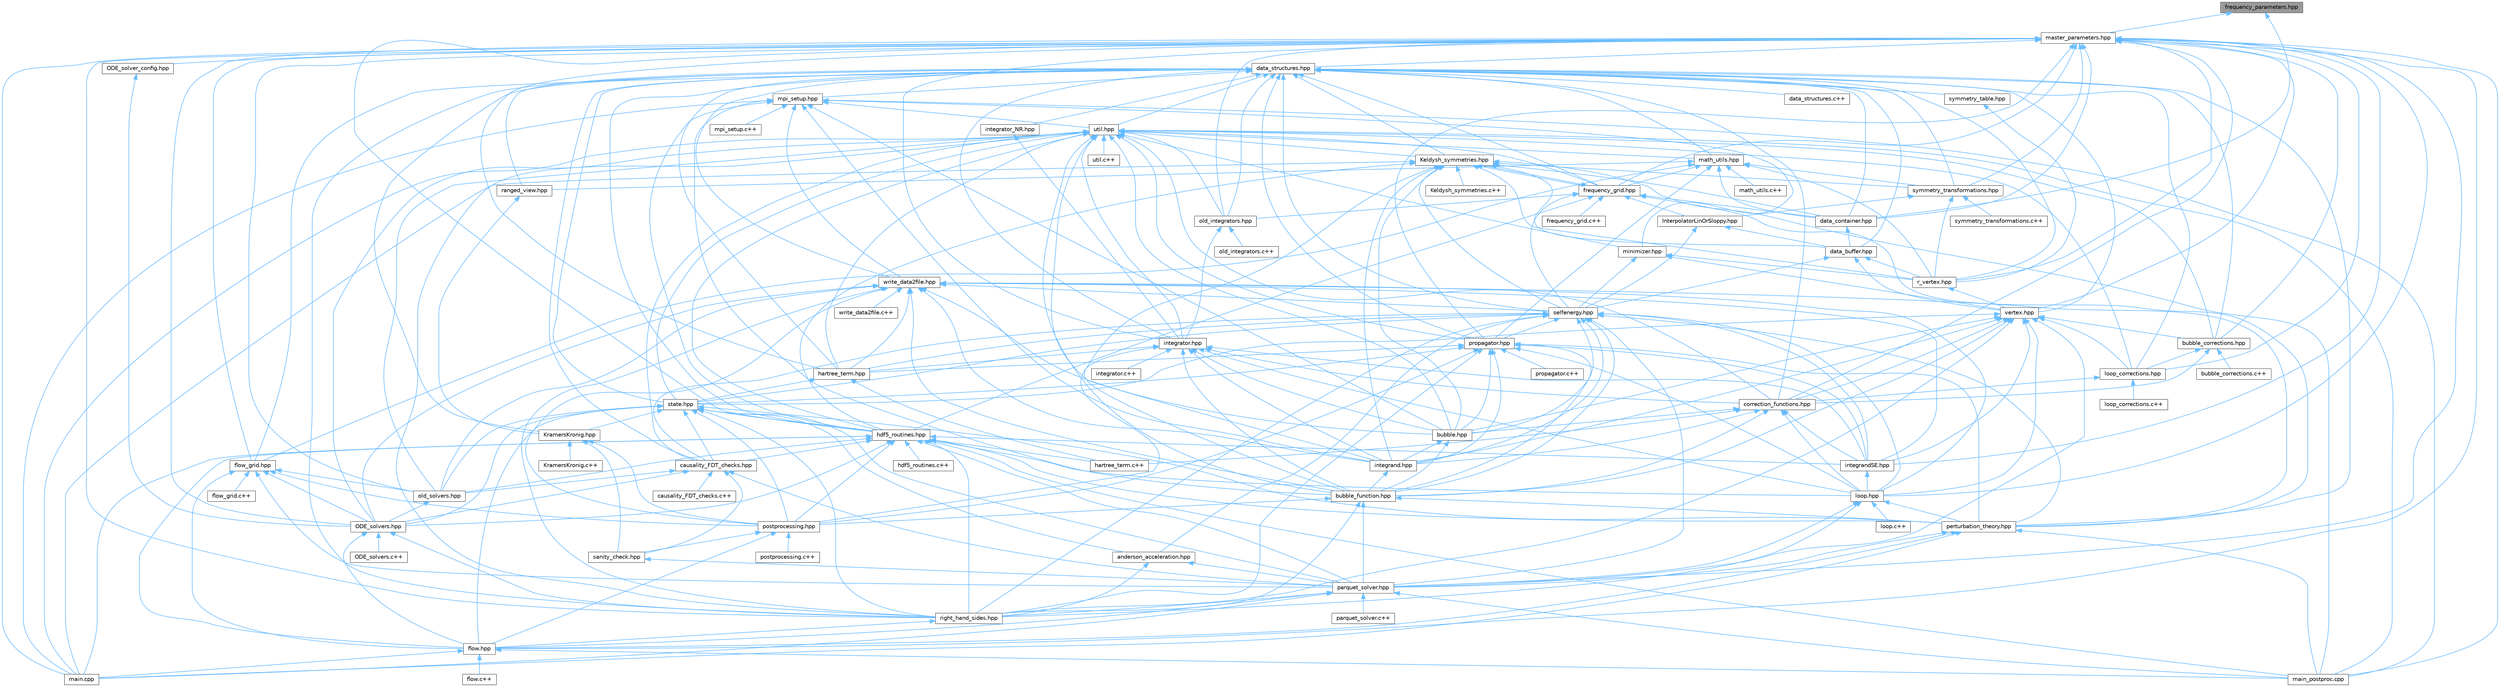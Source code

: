 digraph "frequency_parameters.hpp"
{
 // INTERACTIVE_SVG=YES
 // LATEX_PDF_SIZE
  bgcolor="transparent";
  edge [fontname=Helvetica,fontsize=10,labelfontname=Helvetica,labelfontsize=10];
  node [fontname=Helvetica,fontsize=10,shape=box,height=0.2,width=0.4];
  Node1 [id="Node000001",label="frequency_parameters.hpp",height=0.2,width=0.4,color="gray40", fillcolor="grey60", style="filled", fontcolor="black",tooltip=" "];
  Node1 -> Node2 [id="edge1_Node000001_Node000002",dir="back",color="steelblue1",style="solid",tooltip=" "];
  Node2 [id="Node000002",label="data_container.hpp",height=0.2,width=0.4,color="grey40", fillcolor="white", style="filled",URL="$da/dbc/data__container_8hpp.html",tooltip=" "];
  Node2 -> Node3 [id="edge2_Node000002_Node000003",dir="back",color="steelblue1",style="solid",tooltip=" "];
  Node3 [id="Node000003",label="data_buffer.hpp",height=0.2,width=0.4,color="grey40", fillcolor="white", style="filled",URL="$dc/d80/data__buffer_8hpp.html",tooltip=" "];
  Node3 -> Node4 [id="edge3_Node000003_Node000004",dir="back",color="steelblue1",style="solid",tooltip=" "];
  Node4 [id="Node000004",label="r_vertex.hpp",height=0.2,width=0.4,color="grey40", fillcolor="white", style="filled",URL="$d3/d22/r__vertex_8hpp.html",tooltip=" "];
  Node4 -> Node5 [id="edge4_Node000004_Node000005",dir="back",color="steelblue1",style="solid",tooltip=" "];
  Node5 [id="Node000005",label="vertex.hpp",height=0.2,width=0.4,color="grey40", fillcolor="white", style="filled",URL="$d1/d2d/vertex_8hpp.html",tooltip=" "];
  Node5 -> Node6 [id="edge5_Node000005_Node000006",dir="back",color="steelblue1",style="solid",tooltip=" "];
  Node6 [id="Node000006",label="bubble.hpp",height=0.2,width=0.4,color="grey40", fillcolor="white", style="filled",URL="$d0/dac/bubble_8hpp.html",tooltip=" "];
  Node6 -> Node7 [id="edge6_Node000006_Node000007",dir="back",color="steelblue1",style="solid",tooltip=" "];
  Node7 [id="Node000007",label="bubble_function.hpp",height=0.2,width=0.4,color="grey40", fillcolor="white", style="filled",URL="$de/de8/bubble__function_8hpp.html",tooltip=" "];
  Node7 -> Node8 [id="edge7_Node000007_Node000008",dir="back",color="steelblue1",style="solid",tooltip=" "];
  Node8 [id="Node000008",label="parquet_solver.hpp",height=0.2,width=0.4,color="grey40", fillcolor="white", style="filled",URL="$dd/d0a/parquet__solver_8hpp.html",tooltip=" "];
  Node8 -> Node9 [id="edge8_Node000008_Node000009",dir="back",color="steelblue1",style="solid",tooltip=" "];
  Node9 [id="Node000009",label="flow.hpp",height=0.2,width=0.4,color="grey40", fillcolor="white", style="filled",URL="$d5/d21/flow_8hpp.html",tooltip=" "];
  Node9 -> Node10 [id="edge9_Node000009_Node000010",dir="back",color="steelblue1",style="solid",tooltip=" "];
  Node10 [id="Node000010",label="flow.c++",height=0.2,width=0.4,color="grey40", fillcolor="white", style="filled",URL="$d4/dde/flow_8c_09_09.html",tooltip=" "];
  Node9 -> Node11 [id="edge10_Node000009_Node000011",dir="back",color="steelblue1",style="solid",tooltip=" "];
  Node11 [id="Node000011",label="main.cpp",height=0.2,width=0.4,color="grey40", fillcolor="white", style="filled",URL="$df/d0a/main_8cpp.html",tooltip=" "];
  Node9 -> Node12 [id="edge11_Node000009_Node000012",dir="back",color="steelblue1",style="solid",tooltip=" "];
  Node12 [id="Node000012",label="main_postproc.cpp",height=0.2,width=0.4,color="grey40", fillcolor="white", style="filled",URL="$dd/d00/main__postproc_8cpp.html",tooltip=" "];
  Node8 -> Node11 [id="edge12_Node000008_Node000011",dir="back",color="steelblue1",style="solid",tooltip=" "];
  Node8 -> Node12 [id="edge13_Node000008_Node000012",dir="back",color="steelblue1",style="solid",tooltip=" "];
  Node8 -> Node13 [id="edge14_Node000008_Node000013",dir="back",color="steelblue1",style="solid",tooltip=" "];
  Node13 [id="Node000013",label="parquet_solver.c++",height=0.2,width=0.4,color="grey40", fillcolor="white", style="filled",URL="$d5/d94/parquet__solver_8c_09_09.html",tooltip=" "];
  Node8 -> Node14 [id="edge15_Node000008_Node000014",dir="back",color="steelblue1",style="solid",tooltip=" "];
  Node14 [id="Node000014",label="right_hand_sides.hpp",height=0.2,width=0.4,color="grey40", fillcolor="white", style="filled",URL="$d8/dea/right__hand__sides_8hpp.html",tooltip=" "];
  Node14 -> Node9 [id="edge16_Node000014_Node000009",dir="back",color="steelblue1",style="solid",tooltip=" "];
  Node7 -> Node15 [id="edge17_Node000007_Node000015",dir="back",color="steelblue1",style="solid",tooltip=" "];
  Node15 [id="Node000015",label="perturbation_theory.hpp",height=0.2,width=0.4,color="grey40", fillcolor="white", style="filled",URL="$d5/d0d/perturbation__theory_8hpp.html",tooltip=" "];
  Node15 -> Node9 [id="edge18_Node000015_Node000009",dir="back",color="steelblue1",style="solid",tooltip=" "];
  Node15 -> Node11 [id="edge19_Node000015_Node000011",dir="back",color="steelblue1",style="solid",tooltip=" "];
  Node15 -> Node12 [id="edge20_Node000015_Node000012",dir="back",color="steelblue1",style="solid",tooltip=" "];
  Node15 -> Node8 [id="edge21_Node000015_Node000008",dir="back",color="steelblue1",style="solid",tooltip=" "];
  Node7 -> Node16 [id="edge22_Node000007_Node000016",dir="back",color="steelblue1",style="solid",tooltip=" "];
  Node16 [id="Node000016",label="postprocessing.hpp",height=0.2,width=0.4,color="grey40", fillcolor="white", style="filled",URL="$d4/d81/postprocessing_8hpp.html",tooltip=" "];
  Node16 -> Node9 [id="edge23_Node000016_Node000009",dir="back",color="steelblue1",style="solid",tooltip=" "];
  Node16 -> Node17 [id="edge24_Node000016_Node000017",dir="back",color="steelblue1",style="solid",tooltip=" "];
  Node17 [id="Node000017",label="postprocessing.c++",height=0.2,width=0.4,color="grey40", fillcolor="white", style="filled",URL="$d9/dae/postprocessing_8c_09_09.html",tooltip=" "];
  Node16 -> Node18 [id="edge25_Node000016_Node000018",dir="back",color="steelblue1",style="solid",tooltip=" "];
  Node18 [id="Node000018",label="sanity_check.hpp",height=0.2,width=0.4,color="grey40", fillcolor="white", style="filled",URL="$d2/d3f/sanity__check_8hpp.html",tooltip=" "];
  Node18 -> Node8 [id="edge26_Node000018_Node000008",dir="back",color="steelblue1",style="solid",tooltip=" "];
  Node7 -> Node14 [id="edge27_Node000007_Node000014",dir="back",color="steelblue1",style="solid",tooltip=" "];
  Node6 -> Node19 [id="edge28_Node000006_Node000019",dir="back",color="steelblue1",style="solid",tooltip=" "];
  Node19 [id="Node000019",label="integrand.hpp",height=0.2,width=0.4,color="grey40", fillcolor="white", style="filled",URL="$df/d83/integrand_8hpp.html",tooltip=" "];
  Node19 -> Node7 [id="edge29_Node000019_Node000007",dir="back",color="steelblue1",style="solid",tooltip=" "];
  Node5 -> Node20 [id="edge30_Node000005_Node000020",dir="back",color="steelblue1",style="solid",tooltip=" "];
  Node20 [id="Node000020",label="bubble_corrections.hpp",height=0.2,width=0.4,color="grey40", fillcolor="white", style="filled",URL="$dd/dea/bubble__corrections_8hpp.html",tooltip=" "];
  Node20 -> Node21 [id="edge31_Node000020_Node000021",dir="back",color="steelblue1",style="solid",tooltip=" "];
  Node21 [id="Node000021",label="bubble_corrections.c++",height=0.2,width=0.4,color="grey40", fillcolor="white", style="filled",URL="$d7/d3a/bubble__corrections_8c_09_09.html",tooltip=" "];
  Node20 -> Node22 [id="edge32_Node000020_Node000022",dir="back",color="steelblue1",style="solid",tooltip=" "];
  Node22 [id="Node000022",label="correction_functions.hpp",height=0.2,width=0.4,color="grey40", fillcolor="white", style="filled",URL="$d2/df0/correction__functions_8hpp.html",tooltip=" "];
  Node22 -> Node6 [id="edge33_Node000022_Node000006",dir="back",color="steelblue1",style="solid",tooltip=" "];
  Node22 -> Node7 [id="edge34_Node000022_Node000007",dir="back",color="steelblue1",style="solid",tooltip=" "];
  Node22 -> Node23 [id="edge35_Node000022_Node000023",dir="back",color="steelblue1",style="solid",tooltip=" "];
  Node23 [id="Node000023",label="hartree_term.c++",height=0.2,width=0.4,color="grey40", fillcolor="white", style="filled",URL="$d4/d92/hartree__term_8c_09_09.html",tooltip=" "];
  Node22 -> Node19 [id="edge36_Node000022_Node000019",dir="back",color="steelblue1",style="solid",tooltip=" "];
  Node22 -> Node24 [id="edge37_Node000022_Node000024",dir="back",color="steelblue1",style="solid",tooltip=" "];
  Node24 [id="Node000024",label="integrandSE.hpp",height=0.2,width=0.4,color="grey40", fillcolor="white", style="filled",URL="$de/d65/integrandSE_8hpp.html",tooltip=" "];
  Node24 -> Node25 [id="edge38_Node000024_Node000025",dir="back",color="steelblue1",style="solid",tooltip=" "];
  Node25 [id="Node000025",label="loop.hpp",height=0.2,width=0.4,color="grey40", fillcolor="white", style="filled",URL="$d8/d1d/loop_8hpp.html",tooltip=" "];
  Node25 -> Node26 [id="edge39_Node000025_Node000026",dir="back",color="steelblue1",style="solid",tooltip=" "];
  Node26 [id="Node000026",label="loop.c++",height=0.2,width=0.4,color="grey40", fillcolor="white", style="filled",URL="$d5/dae/loop_8c_09_09.html",tooltip=" "];
  Node25 -> Node8 [id="edge40_Node000025_Node000008",dir="back",color="steelblue1",style="solid",tooltip=" "];
  Node25 -> Node15 [id="edge41_Node000025_Node000015",dir="back",color="steelblue1",style="solid",tooltip=" "];
  Node25 -> Node14 [id="edge42_Node000025_Node000014",dir="back",color="steelblue1",style="solid",tooltip=" "];
  Node22 -> Node25 [id="edge43_Node000022_Node000025",dir="back",color="steelblue1",style="solid",tooltip=" "];
  Node20 -> Node27 [id="edge44_Node000020_Node000027",dir="back",color="steelblue1",style="solid",tooltip=" "];
  Node27 [id="Node000027",label="loop_corrections.hpp",height=0.2,width=0.4,color="grey40", fillcolor="white", style="filled",URL="$d0/d0e/loop__corrections_8hpp.html",tooltip=" "];
  Node27 -> Node22 [id="edge45_Node000027_Node000022",dir="back",color="steelblue1",style="solid",tooltip=" "];
  Node27 -> Node28 [id="edge46_Node000027_Node000028",dir="back",color="steelblue1",style="solid",tooltip=" "];
  Node28 [id="Node000028",label="loop_corrections.c++",height=0.2,width=0.4,color="grey40", fillcolor="white", style="filled",URL="$d7/df0/loop__corrections_8c_09_09.html",tooltip=" "];
  Node5 -> Node7 [id="edge47_Node000005_Node000007",dir="back",color="steelblue1",style="solid",tooltip=" "];
  Node5 -> Node22 [id="edge48_Node000005_Node000022",dir="back",color="steelblue1",style="solid",tooltip=" "];
  Node5 -> Node19 [id="edge49_Node000005_Node000019",dir="back",color="steelblue1",style="solid",tooltip=" "];
  Node5 -> Node24 [id="edge50_Node000005_Node000024",dir="back",color="steelblue1",style="solid",tooltip=" "];
  Node5 -> Node25 [id="edge51_Node000005_Node000025",dir="back",color="steelblue1",style="solid",tooltip=" "];
  Node5 -> Node27 [id="edge52_Node000005_Node000027",dir="back",color="steelblue1",style="solid",tooltip=" "];
  Node5 -> Node8 [id="edge53_Node000005_Node000008",dir="back",color="steelblue1",style="solid",tooltip=" "];
  Node5 -> Node14 [id="edge54_Node000005_Node000014",dir="back",color="steelblue1",style="solid",tooltip=" "];
  Node5 -> Node29 [id="edge55_Node000005_Node000029",dir="back",color="steelblue1",style="solid",tooltip=" "];
  Node29 [id="Node000029",label="state.hpp",height=0.2,width=0.4,color="grey40", fillcolor="white", style="filled",URL="$da/d3b/state_8hpp.html",tooltip=" "];
  Node29 -> Node30 [id="edge56_Node000029_Node000030",dir="back",color="steelblue1",style="solid",tooltip=" "];
  Node30 [id="Node000030",label="KramersKronig.hpp",height=0.2,width=0.4,color="grey40", fillcolor="white", style="filled",URL="$d1/db3/KramersKronig_8hpp.html",tooltip=" "];
  Node30 -> Node31 [id="edge57_Node000030_Node000031",dir="back",color="steelblue1",style="solid",tooltip=" "];
  Node31 [id="Node000031",label="KramersKronig.c++",height=0.2,width=0.4,color="grey40", fillcolor="white", style="filled",URL="$d7/d43/KramersKronig_8c_09_09.html",tooltip=" "];
  Node30 -> Node16 [id="edge58_Node000030_Node000016",dir="back",color="steelblue1",style="solid",tooltip=" "];
  Node30 -> Node18 [id="edge59_Node000030_Node000018",dir="back",color="steelblue1",style="solid",tooltip=" "];
  Node29 -> Node32 [id="edge60_Node000029_Node000032",dir="back",color="steelblue1",style="solid",tooltip=" "];
  Node32 [id="Node000032",label="ODE_solvers.hpp",height=0.2,width=0.4,color="grey40", fillcolor="white", style="filled",URL="$da/dc3/ODE__solvers_8hpp.html",tooltip=" "];
  Node32 -> Node33 [id="edge61_Node000032_Node000033",dir="back",color="steelblue1",style="solid",tooltip=" "];
  Node33 [id="Node000033",label="ODE_solvers.c++",height=0.2,width=0.4,color="grey40", fillcolor="white", style="filled",URL="$de/dd8/ODE__solvers_8c_09_09.html",tooltip=" "];
  Node32 -> Node9 [id="edge62_Node000032_Node000009",dir="back",color="steelblue1",style="solid",tooltip=" "];
  Node32 -> Node14 [id="edge63_Node000032_Node000014",dir="back",color="steelblue1",style="solid",tooltip=" "];
  Node29 -> Node34 [id="edge64_Node000029_Node000034",dir="back",color="steelblue1",style="solid",tooltip=" "];
  Node34 [id="Node000034",label="anderson_acceleration.hpp",height=0.2,width=0.4,color="grey40", fillcolor="white", style="filled",URL="$d6/d7b/anderson__acceleration_8hpp.html",tooltip=" "];
  Node34 -> Node8 [id="edge65_Node000034_Node000008",dir="back",color="steelblue1",style="solid",tooltip=" "];
  Node34 -> Node14 [id="edge66_Node000034_Node000014",dir="back",color="steelblue1",style="solid",tooltip=" "];
  Node29 -> Node35 [id="edge67_Node000029_Node000035",dir="back",color="steelblue1",style="solid",tooltip=" "];
  Node35 [id="Node000035",label="causality_FDT_checks.hpp",height=0.2,width=0.4,color="grey40", fillcolor="white", style="filled",URL="$d1/d75/causality__FDT__checks_8hpp.html",tooltip=" "];
  Node35 -> Node32 [id="edge68_Node000035_Node000032",dir="back",color="steelblue1",style="solid",tooltip=" "];
  Node35 -> Node36 [id="edge69_Node000035_Node000036",dir="back",color="steelblue1",style="solid",tooltip=" "];
  Node36 [id="Node000036",label="causality_FDT_checks.c++",height=0.2,width=0.4,color="grey40", fillcolor="white", style="filled",URL="$d8/dca/causality__FDT__checks_8c_09_09.html",tooltip=" "];
  Node35 -> Node37 [id="edge70_Node000035_Node000037",dir="back",color="steelblue1",style="solid",tooltip=" "];
  Node37 [id="Node000037",label="old_solvers.hpp",height=0.2,width=0.4,color="grey40", fillcolor="white", style="filled",URL="$dd/df7/old__solvers_8hpp.html",tooltip=" "];
  Node37 -> Node32 [id="edge71_Node000037_Node000032",dir="back",color="steelblue1",style="solid",tooltip=" "];
  Node35 -> Node8 [id="edge72_Node000035_Node000008",dir="back",color="steelblue1",style="solid",tooltip=" "];
  Node35 -> Node18 [id="edge73_Node000035_Node000018",dir="back",color="steelblue1",style="solid",tooltip=" "];
  Node29 -> Node9 [id="edge74_Node000029_Node000009",dir="back",color="steelblue1",style="solid",tooltip=" "];
  Node29 -> Node38 [id="edge75_Node000029_Node000038",dir="back",color="steelblue1",style="solid",tooltip=" "];
  Node38 [id="Node000038",label="hdf5_routines.hpp",height=0.2,width=0.4,color="grey40", fillcolor="white", style="filled",URL="$d5/de4/hdf5__routines_8hpp.html",tooltip=" "];
  Node38 -> Node32 [id="edge76_Node000038_Node000032",dir="back",color="steelblue1",style="solid",tooltip=" "];
  Node38 -> Node35 [id="edge77_Node000038_Node000035",dir="back",color="steelblue1",style="solid",tooltip=" "];
  Node38 -> Node9 [id="edge78_Node000038_Node000009",dir="back",color="steelblue1",style="solid",tooltip=" "];
  Node38 -> Node23 [id="edge79_Node000038_Node000023",dir="back",color="steelblue1",style="solid",tooltip=" "];
  Node38 -> Node39 [id="edge80_Node000038_Node000039",dir="back",color="steelblue1",style="solid",tooltip=" "];
  Node39 [id="Node000039",label="hdf5_routines.c++",height=0.2,width=0.4,color="grey40", fillcolor="white", style="filled",URL="$d5/d4f/hdf5__routines_8c_09_09.html",tooltip=" "];
  Node38 -> Node24 [id="edge81_Node000038_Node000024",dir="back",color="steelblue1",style="solid",tooltip=" "];
  Node38 -> Node25 [id="edge82_Node000038_Node000025",dir="back",color="steelblue1",style="solid",tooltip=" "];
  Node38 -> Node11 [id="edge83_Node000038_Node000011",dir="back",color="steelblue1",style="solid",tooltip=" "];
  Node38 -> Node12 [id="edge84_Node000038_Node000012",dir="back",color="steelblue1",style="solid",tooltip=" "];
  Node38 -> Node37 [id="edge85_Node000038_Node000037",dir="back",color="steelblue1",style="solid",tooltip=" "];
  Node38 -> Node8 [id="edge86_Node000038_Node000008",dir="back",color="steelblue1",style="solid",tooltip=" "];
  Node38 -> Node15 [id="edge87_Node000038_Node000015",dir="back",color="steelblue1",style="solid",tooltip=" "];
  Node38 -> Node16 [id="edge88_Node000038_Node000016",dir="back",color="steelblue1",style="solid",tooltip=" "];
  Node38 -> Node14 [id="edge89_Node000038_Node000014",dir="back",color="steelblue1",style="solid",tooltip=" "];
  Node29 -> Node37 [id="edge90_Node000029_Node000037",dir="back",color="steelblue1",style="solid",tooltip=" "];
  Node29 -> Node8 [id="edge91_Node000029_Node000008",dir="back",color="steelblue1",style="solid",tooltip=" "];
  Node29 -> Node15 [id="edge92_Node000029_Node000015",dir="back",color="steelblue1",style="solid",tooltip=" "];
  Node29 -> Node16 [id="edge93_Node000029_Node000016",dir="back",color="steelblue1",style="solid",tooltip=" "];
  Node29 -> Node14 [id="edge94_Node000029_Node000014",dir="back",color="steelblue1",style="solid",tooltip=" "];
  Node3 -> Node40 [id="edge95_Node000003_Node000040",dir="back",color="steelblue1",style="solid",tooltip=" "];
  Node40 [id="Node000040",label="selfenergy.hpp",height=0.2,width=0.4,color="grey40", fillcolor="white", style="filled",URL="$d6/d2d/selfenergy_8hpp.html",tooltip=" "];
  Node40 -> Node34 [id="edge96_Node000040_Node000034",dir="back",color="steelblue1",style="solid",tooltip=" "];
  Node40 -> Node6 [id="edge97_Node000040_Node000006",dir="back",color="steelblue1",style="solid",tooltip=" "];
  Node40 -> Node7 [id="edge98_Node000040_Node000007",dir="back",color="steelblue1",style="solid",tooltip=" "];
  Node40 -> Node35 [id="edge99_Node000040_Node000035",dir="back",color="steelblue1",style="solid",tooltip=" "];
  Node40 -> Node41 [id="edge100_Node000040_Node000041",dir="back",color="steelblue1",style="solid",tooltip=" "];
  Node41 [id="Node000041",label="hartree_term.hpp",height=0.2,width=0.4,color="grey40", fillcolor="white", style="filled",URL="$d1/db3/hartree__term_8hpp.html",tooltip=" "];
  Node41 -> Node23 [id="edge101_Node000041_Node000023",dir="back",color="steelblue1",style="solid",tooltip=" "];
  Node41 -> Node29 [id="edge102_Node000041_Node000029",dir="back",color="steelblue1",style="solid",tooltip=" "];
  Node40 -> Node19 [id="edge103_Node000040_Node000019",dir="back",color="steelblue1",style="solid",tooltip=" "];
  Node40 -> Node24 [id="edge104_Node000040_Node000024",dir="back",color="steelblue1",style="solid",tooltip=" "];
  Node40 -> Node25 [id="edge105_Node000040_Node000025",dir="back",color="steelblue1",style="solid",tooltip=" "];
  Node40 -> Node8 [id="edge106_Node000040_Node000008",dir="back",color="steelblue1",style="solid",tooltip=" "];
  Node40 -> Node15 [id="edge107_Node000040_Node000015",dir="back",color="steelblue1",style="solid",tooltip=" "];
  Node40 -> Node42 [id="edge108_Node000040_Node000042",dir="back",color="steelblue1",style="solid",tooltip=" "];
  Node42 [id="Node000042",label="propagator.hpp",height=0.2,width=0.4,color="grey40", fillcolor="white", style="filled",URL="$d5/df7/propagator_8hpp.html",tooltip=" "];
  Node42 -> Node6 [id="edge109_Node000042_Node000006",dir="back",color="steelblue1",style="solid",tooltip=" "];
  Node42 -> Node7 [id="edge110_Node000042_Node000007",dir="back",color="steelblue1",style="solid",tooltip=" "];
  Node42 -> Node41 [id="edge111_Node000042_Node000041",dir="back",color="steelblue1",style="solid",tooltip=" "];
  Node42 -> Node19 [id="edge112_Node000042_Node000019",dir="back",color="steelblue1",style="solid",tooltip=" "];
  Node42 -> Node24 [id="edge113_Node000042_Node000024",dir="back",color="steelblue1",style="solid",tooltip=" "];
  Node42 -> Node25 [id="edge114_Node000042_Node000025",dir="back",color="steelblue1",style="solid",tooltip=" "];
  Node42 -> Node15 [id="edge115_Node000042_Node000015",dir="back",color="steelblue1",style="solid",tooltip=" "];
  Node42 -> Node16 [id="edge116_Node000042_Node000016",dir="back",color="steelblue1",style="solid",tooltip=" "];
  Node42 -> Node43 [id="edge117_Node000042_Node000043",dir="back",color="steelblue1",style="solid",tooltip=" "];
  Node43 [id="Node000043",label="propagator.c++",height=0.2,width=0.4,color="grey40", fillcolor="white", style="filled",URL="$de/d5d/propagator_8c_09_09.html",tooltip=" "];
  Node42 -> Node14 [id="edge118_Node000042_Node000014",dir="back",color="steelblue1",style="solid",tooltip=" "];
  Node42 -> Node29 [id="edge119_Node000042_Node000029",dir="back",color="steelblue1",style="solid",tooltip=" "];
  Node40 -> Node14 [id="edge120_Node000040_Node000014",dir="back",color="steelblue1",style="solid",tooltip=" "];
  Node40 -> Node29 [id="edge121_Node000040_Node000029",dir="back",color="steelblue1",style="solid",tooltip=" "];
  Node3 -> Node5 [id="edge122_Node000003_Node000005",dir="back",color="steelblue1",style="solid",tooltip=" "];
  Node1 -> Node44 [id="edge123_Node000001_Node000044",dir="back",color="steelblue1",style="solid",tooltip=" "];
  Node44 [id="Node000044",label="master_parameters.hpp",height=0.2,width=0.4,color="grey40", fillcolor="white", style="filled",URL="$d1/df8/master__parameters_8hpp.html",tooltip=" "];
  Node44 -> Node45 [id="edge124_Node000044_Node000045",dir="back",color="steelblue1",style="solid",tooltip=" "];
  Node45 [id="Node000045",label="ODE_solver_config.hpp",height=0.2,width=0.4,color="grey40", fillcolor="white", style="filled",URL="$de/d91/ODE__solver__config_8hpp.html",tooltip=" "];
  Node45 -> Node32 [id="edge125_Node000045_Node000032",dir="back",color="steelblue1",style="solid",tooltip=" "];
  Node44 -> Node32 [id="edge126_Node000044_Node000032",dir="back",color="steelblue1",style="solid",tooltip=" "];
  Node44 -> Node20 [id="edge127_Node000044_Node000020",dir="back",color="steelblue1",style="solid",tooltip=" "];
  Node44 -> Node22 [id="edge128_Node000044_Node000022",dir="back",color="steelblue1",style="solid",tooltip=" "];
  Node44 -> Node2 [id="edge129_Node000044_Node000002",dir="back",color="steelblue1",style="solid",tooltip=" "];
  Node44 -> Node46 [id="edge130_Node000044_Node000046",dir="back",color="steelblue1",style="solid",tooltip=" "];
  Node46 [id="Node000046",label="data_structures.hpp",height=0.2,width=0.4,color="grey40", fillcolor="white", style="filled",URL="$d7/d59/data__structures_8hpp.html",tooltip=" "];
  Node46 -> Node47 [id="edge131_Node000046_Node000047",dir="back",color="steelblue1",style="solid",tooltip=" "];
  Node47 [id="Node000047",label="Keldysh_symmetries.hpp",height=0.2,width=0.4,color="grey40", fillcolor="white", style="filled",URL="$d2/d1a/Keldysh__symmetries_8hpp.html",tooltip=" "];
  Node47 -> Node48 [id="edge132_Node000047_Node000048",dir="back",color="steelblue1",style="solid",tooltip=" "];
  Node48 [id="Node000048",label="Keldysh_symmetries.c++",height=0.2,width=0.4,color="grey40", fillcolor="white", style="filled",URL="$d4/de0/Keldysh__symmetries_8c_09_09.html",tooltip=" "];
  Node47 -> Node6 [id="edge133_Node000047_Node000006",dir="back",color="steelblue1",style="solid",tooltip=" "];
  Node47 -> Node7 [id="edge134_Node000047_Node000007",dir="back",color="steelblue1",style="solid",tooltip=" "];
  Node47 -> Node3 [id="edge135_Node000047_Node000003",dir="back",color="steelblue1",style="solid",tooltip=" "];
  Node47 -> Node2 [id="edge136_Node000047_Node000002",dir="back",color="steelblue1",style="solid",tooltip=" "];
  Node47 -> Node49 [id="edge137_Node000047_Node000049",dir="back",color="steelblue1",style="solid",tooltip=" "];
  Node49 [id="Node000049",label="frequency_grid.hpp",height=0.2,width=0.4,color="grey40", fillcolor="white", style="filled",URL="$d5/d39/frequency__grid_8hpp.html",tooltip=" "];
  Node49 -> Node50 [id="edge138_Node000049_Node000050",dir="back",color="steelblue1",style="solid",tooltip=" "];
  Node50 [id="Node000050",label="InterpolatorLinOrSloppy.hpp",height=0.2,width=0.4,color="grey40", fillcolor="white", style="filled",URL="$d3/d17/InterpolatorLinOrSloppy_8hpp.html",tooltip=" "];
  Node50 -> Node3 [id="edge139_Node000050_Node000003",dir="back",color="steelblue1",style="solid",tooltip=" "];
  Node50 -> Node40 [id="edge140_Node000050_Node000040",dir="back",color="steelblue1",style="solid",tooltip=" "];
  Node49 -> Node47 [id="edge141_Node000049_Node000047",dir="back",color="steelblue1",style="solid",tooltip=" "];
  Node49 -> Node2 [id="edge142_Node000049_Node000002",dir="back",color="steelblue1",style="solid",tooltip=" "];
  Node49 -> Node51 [id="edge143_Node000049_Node000051",dir="back",color="steelblue1",style="solid",tooltip=" "];
  Node51 [id="Node000051",label="frequency_grid.c++",height=0.2,width=0.4,color="grey40", fillcolor="white", style="filled",URL="$d5/d3d/frequency__grid_8c_09_09.html",tooltip=" "];
  Node49 -> Node38 [id="edge144_Node000049_Node000038",dir="back",color="steelblue1",style="solid",tooltip=" "];
  Node49 -> Node52 [id="edge145_Node000049_Node000052",dir="back",color="steelblue1",style="solid",tooltip=" "];
  Node52 [id="Node000052",label="old_integrators.hpp",height=0.2,width=0.4,color="grey40", fillcolor="white", style="filled",URL="$d7/d65/old__integrators_8hpp.html",tooltip=" "];
  Node52 -> Node53 [id="edge146_Node000052_Node000053",dir="back",color="steelblue1",style="solid",tooltip=" "];
  Node53 [id="Node000053",label="integrator.hpp",height=0.2,width=0.4,color="grey40", fillcolor="white", style="filled",URL="$dd/d1f/integrator_8hpp.html",tooltip=" "];
  Node53 -> Node6 [id="edge147_Node000053_Node000006",dir="back",color="steelblue1",style="solid",tooltip=" "];
  Node53 -> Node7 [id="edge148_Node000053_Node000007",dir="back",color="steelblue1",style="solid",tooltip=" "];
  Node53 -> Node22 [id="edge149_Node000053_Node000022",dir="back",color="steelblue1",style="solid",tooltip=" "];
  Node53 -> Node41 [id="edge150_Node000053_Node000041",dir="back",color="steelblue1",style="solid",tooltip=" "];
  Node53 -> Node19 [id="edge151_Node000053_Node000019",dir="back",color="steelblue1",style="solid",tooltip=" "];
  Node53 -> Node24 [id="edge152_Node000053_Node000024",dir="back",color="steelblue1",style="solid",tooltip=" "];
  Node53 -> Node54 [id="edge153_Node000053_Node000054",dir="back",color="steelblue1",style="solid",tooltip=" "];
  Node54 [id="Node000054",label="integrator.c++",height=0.2,width=0.4,color="grey40", fillcolor="white", style="filled",URL="$d7/d61/integrator_8c_09_09.html",tooltip=" "];
  Node53 -> Node25 [id="edge154_Node000053_Node000025",dir="back",color="steelblue1",style="solid",tooltip=" "];
  Node53 -> Node16 [id="edge155_Node000053_Node000016",dir="back",color="steelblue1",style="solid",tooltip=" "];
  Node52 -> Node55 [id="edge156_Node000052_Node000055",dir="back",color="steelblue1",style="solid",tooltip=" "];
  Node55 [id="Node000055",label="old_integrators.c++",height=0.2,width=0.4,color="grey40", fillcolor="white", style="filled",URL="$de/d11/old__integrators_8c_09_09.html",tooltip=" "];
  Node49 -> Node15 [id="edge157_Node000049_Node000015",dir="back",color="steelblue1",style="solid",tooltip=" "];
  Node49 -> Node40 [id="edge158_Node000049_Node000040",dir="back",color="steelblue1",style="solid",tooltip=" "];
  Node47 -> Node38 [id="edge159_Node000047_Node000038",dir="back",color="steelblue1",style="solid",tooltip=" "];
  Node47 -> Node19 [id="edge160_Node000047_Node000019",dir="back",color="steelblue1",style="solid",tooltip=" "];
  Node47 -> Node11 [id="edge161_Node000047_Node000011",dir="back",color="steelblue1",style="solid",tooltip=" "];
  Node47 -> Node12 [id="edge162_Node000047_Node000012",dir="back",color="steelblue1",style="solid",tooltip=" "];
  Node47 -> Node4 [id="edge163_Node000047_Node000004",dir="back",color="steelblue1",style="solid",tooltip=" "];
  Node47 -> Node40 [id="edge164_Node000047_Node000040",dir="back",color="steelblue1",style="solid",tooltip=" "];
  Node47 -> Node56 [id="edge165_Node000047_Node000056",dir="back",color="steelblue1",style="solid",tooltip=" "];
  Node56 [id="Node000056",label="symmetry_transformations.hpp",height=0.2,width=0.4,color="grey40", fillcolor="white", style="filled",URL="$db/d7d/symmetry__transformations_8hpp.html",tooltip=" "];
  Node56 -> Node50 [id="edge166_Node000056_Node000050",dir="back",color="steelblue1",style="solid",tooltip=" "];
  Node56 -> Node4 [id="edge167_Node000056_Node000004",dir="back",color="steelblue1",style="solid",tooltip=" "];
  Node56 -> Node57 [id="edge168_Node000056_Node000057",dir="back",color="steelblue1",style="solid",tooltip=" "];
  Node57 [id="Node000057",label="symmetry_transformations.c++",height=0.2,width=0.4,color="grey40", fillcolor="white", style="filled",URL="$d5/def/symmetry__transformations_8c_09_09.html",tooltip=" "];
  Node46 -> Node30 [id="edge169_Node000046_Node000030",dir="back",color="steelblue1",style="solid",tooltip=" "];
  Node46 -> Node20 [id="edge170_Node000046_Node000020",dir="back",color="steelblue1",style="solid",tooltip=" "];
  Node46 -> Node35 [id="edge171_Node000046_Node000035",dir="back",color="steelblue1",style="solid",tooltip=" "];
  Node46 -> Node22 [id="edge172_Node000046_Node000022",dir="back",color="steelblue1",style="solid",tooltip=" "];
  Node46 -> Node3 [id="edge173_Node000046_Node000003",dir="back",color="steelblue1",style="solid",tooltip=" "];
  Node46 -> Node2 [id="edge174_Node000046_Node000002",dir="back",color="steelblue1",style="solid",tooltip=" "];
  Node46 -> Node58 [id="edge175_Node000046_Node000058",dir="back",color="steelblue1",style="solid",tooltip=" "];
  Node58 [id="Node000058",label="data_structures.c++",height=0.2,width=0.4,color="grey40", fillcolor="white", style="filled",URL="$da/d4d/data__structures_8c_09_09.html",tooltip=" "];
  Node46 -> Node59 [id="edge176_Node000046_Node000059",dir="back",color="steelblue1",style="solid",tooltip=" "];
  Node59 [id="Node000059",label="flow_grid.hpp",height=0.2,width=0.4,color="grey40", fillcolor="white", style="filled",URL="$d5/dd1/flow__grid_8hpp.html",tooltip=" "];
  Node59 -> Node32 [id="edge177_Node000059_Node000032",dir="back",color="steelblue1",style="solid",tooltip=" "];
  Node59 -> Node9 [id="edge178_Node000059_Node000009",dir="back",color="steelblue1",style="solid",tooltip=" "];
  Node59 -> Node60 [id="edge179_Node000059_Node000060",dir="back",color="steelblue1",style="solid",tooltip=" "];
  Node60 [id="Node000060",label="flow_grid.c++",height=0.2,width=0.4,color="grey40", fillcolor="white", style="filled",URL="$d6/d8d/flow__grid_8c_09_09.html",tooltip=" "];
  Node59 -> Node37 [id="edge180_Node000059_Node000037",dir="back",color="steelblue1",style="solid",tooltip=" "];
  Node59 -> Node8 [id="edge181_Node000059_Node000008",dir="back",color="steelblue1",style="solid",tooltip=" "];
  Node59 -> Node16 [id="edge182_Node000059_Node000016",dir="back",color="steelblue1",style="solid",tooltip=" "];
  Node46 -> Node49 [id="edge183_Node000046_Node000049",dir="back",color="steelblue1",style="solid",tooltip=" "];
  Node46 -> Node41 [id="edge184_Node000046_Node000041",dir="back",color="steelblue1",style="solid",tooltip=" "];
  Node46 -> Node38 [id="edge185_Node000046_Node000038",dir="back",color="steelblue1",style="solid",tooltip=" "];
  Node46 -> Node53 [id="edge186_Node000046_Node000053",dir="back",color="steelblue1",style="solid",tooltip=" "];
  Node46 -> Node61 [id="edge187_Node000046_Node000061",dir="back",color="steelblue1",style="solid",tooltip=" "];
  Node61 [id="Node000061",label="integrator_NR.hpp",height=0.2,width=0.4,color="grey40", fillcolor="white", style="filled",URL="$da/db4/integrator__NR_8hpp.html",tooltip=" "];
  Node61 -> Node53 [id="edge188_Node000061_Node000053",dir="back",color="steelblue1",style="solid",tooltip=" "];
  Node46 -> Node27 [id="edge189_Node000046_Node000027",dir="back",color="steelblue1",style="solid",tooltip=" "];
  Node46 -> Node62 [id="edge190_Node000046_Node000062",dir="back",color="steelblue1",style="solid",tooltip=" "];
  Node62 [id="Node000062",label="math_utils.hpp",height=0.2,width=0.4,color="grey40", fillcolor="white", style="filled",URL="$de/dbb/math__utils_8hpp.html",tooltip=" "];
  Node62 -> Node2 [id="edge191_Node000062_Node000002",dir="back",color="steelblue1",style="solid",tooltip=" "];
  Node62 -> Node59 [id="edge192_Node000062_Node000059",dir="back",color="steelblue1",style="solid",tooltip=" "];
  Node62 -> Node49 [id="edge193_Node000062_Node000049",dir="back",color="steelblue1",style="solid",tooltip=" "];
  Node62 -> Node63 [id="edge194_Node000062_Node000063",dir="back",color="steelblue1",style="solid",tooltip=" "];
  Node63 [id="Node000063",label="math_utils.c++",height=0.2,width=0.4,color="grey40", fillcolor="white", style="filled",URL="$df/d31/math__utils_8c_09_09.html",tooltip=" "];
  Node62 -> Node42 [id="edge195_Node000062_Node000042",dir="back",color="steelblue1",style="solid",tooltip=" "];
  Node62 -> Node4 [id="edge196_Node000062_Node000004",dir="back",color="steelblue1",style="solid",tooltip=" "];
  Node62 -> Node64 [id="edge197_Node000062_Node000064",dir="back",color="steelblue1",style="solid",tooltip=" "];
  Node64 [id="Node000064",label="ranged_view.hpp",height=0.2,width=0.4,color="grey40", fillcolor="white", style="filled",URL="$dd/df3/ranged__view_8hpp.html",tooltip=" "];
  Node64 -> Node30 [id="edge198_Node000064_Node000030",dir="back",color="steelblue1",style="solid",tooltip=" "];
  Node62 -> Node56 [id="edge199_Node000062_Node000056",dir="back",color="steelblue1",style="solid",tooltip=" "];
  Node46 -> Node65 [id="edge200_Node000046_Node000065",dir="back",color="steelblue1",style="solid",tooltip=" "];
  Node65 [id="Node000065",label="mpi_setup.hpp",height=0.2,width=0.4,color="grey40", fillcolor="white", style="filled",URL="$db/de0/mpi__setup_8hpp.html",tooltip=" "];
  Node65 -> Node6 [id="edge201_Node000065_Node000006",dir="back",color="steelblue1",style="solid",tooltip=" "];
  Node65 -> Node7 [id="edge202_Node000065_Node000007",dir="back",color="steelblue1",style="solid",tooltip=" "];
  Node65 -> Node38 [id="edge203_Node000065_Node000038",dir="back",color="steelblue1",style="solid",tooltip=" "];
  Node65 -> Node19 [id="edge204_Node000065_Node000019",dir="back",color="steelblue1",style="solid",tooltip=" "];
  Node65 -> Node11 [id="edge205_Node000065_Node000011",dir="back",color="steelblue1",style="solid",tooltip=" "];
  Node65 -> Node12 [id="edge206_Node000065_Node000012",dir="back",color="steelblue1",style="solid",tooltip=" "];
  Node65 -> Node66 [id="edge207_Node000065_Node000066",dir="back",color="steelblue1",style="solid",tooltip=" "];
  Node66 [id="Node000066",label="minimizer.hpp",height=0.2,width=0.4,color="grey40", fillcolor="white", style="filled",URL="$d4/d21/minimizer_8hpp.html",tooltip=" "];
  Node66 -> Node4 [id="edge208_Node000066_Node000004",dir="back",color="steelblue1",style="solid",tooltip=" "];
  Node66 -> Node40 [id="edge209_Node000066_Node000040",dir="back",color="steelblue1",style="solid",tooltip=" "];
  Node66 -> Node5 [id="edge210_Node000066_Node000005",dir="back",color="steelblue1",style="solid",tooltip=" "];
  Node65 -> Node67 [id="edge211_Node000065_Node000067",dir="back",color="steelblue1",style="solid",tooltip=" "];
  Node67 [id="Node000067",label="mpi_setup.c++",height=0.2,width=0.4,color="grey40", fillcolor="white", style="filled",URL="$d4/dda/mpi__setup_8c_09_09.html",tooltip=" "];
  Node65 -> Node68 [id="edge212_Node000065_Node000068",dir="back",color="steelblue1",style="solid",tooltip=" "];
  Node68 [id="Node000068",label="util.hpp",height=0.2,width=0.4,color="grey40", fillcolor="white", style="filled",URL="$d0/d3f/util_8hpp.html",tooltip=" "];
  Node68 -> Node47 [id="edge213_Node000068_Node000047",dir="back",color="steelblue1",style="solid",tooltip=" "];
  Node68 -> Node32 [id="edge214_Node000068_Node000032",dir="back",color="steelblue1",style="solid",tooltip=" "];
  Node68 -> Node6 [id="edge215_Node000068_Node000006",dir="back",color="steelblue1",style="solid",tooltip=" "];
  Node68 -> Node20 [id="edge216_Node000068_Node000020",dir="back",color="steelblue1",style="solid",tooltip=" "];
  Node68 -> Node7 [id="edge217_Node000068_Node000007",dir="back",color="steelblue1",style="solid",tooltip=" "];
  Node68 -> Node35 [id="edge218_Node000068_Node000035",dir="back",color="steelblue1",style="solid",tooltip=" "];
  Node68 -> Node22 [id="edge219_Node000068_Node000022",dir="back",color="steelblue1",style="solid",tooltip=" "];
  Node68 -> Node49 [id="edge220_Node000068_Node000049",dir="back",color="steelblue1",style="solid",tooltip=" "];
  Node68 -> Node41 [id="edge221_Node000068_Node000041",dir="back",color="steelblue1",style="solid",tooltip=" "];
  Node68 -> Node38 [id="edge222_Node000068_Node000038",dir="back",color="steelblue1",style="solid",tooltip=" "];
  Node68 -> Node19 [id="edge223_Node000068_Node000019",dir="back",color="steelblue1",style="solid",tooltip=" "];
  Node68 -> Node53 [id="edge224_Node000068_Node000053",dir="back",color="steelblue1",style="solid",tooltip=" "];
  Node68 -> Node27 [id="edge225_Node000068_Node000027",dir="back",color="steelblue1",style="solid",tooltip=" "];
  Node68 -> Node11 [id="edge226_Node000068_Node000011",dir="back",color="steelblue1",style="solid",tooltip=" "];
  Node68 -> Node12 [id="edge227_Node000068_Node000012",dir="back",color="steelblue1",style="solid",tooltip=" "];
  Node68 -> Node62 [id="edge228_Node000068_Node000062",dir="back",color="steelblue1",style="solid",tooltip=" "];
  Node68 -> Node66 [id="edge229_Node000068_Node000066",dir="back",color="steelblue1",style="solid",tooltip=" "];
  Node68 -> Node52 [id="edge230_Node000068_Node000052",dir="back",color="steelblue1",style="solid",tooltip=" "];
  Node68 -> Node37 [id="edge231_Node000068_Node000037",dir="back",color="steelblue1",style="solid",tooltip=" "];
  Node68 -> Node42 [id="edge232_Node000068_Node000042",dir="back",color="steelblue1",style="solid",tooltip=" "];
  Node68 -> Node14 [id="edge233_Node000068_Node000014",dir="back",color="steelblue1",style="solid",tooltip=" "];
  Node68 -> Node29 [id="edge234_Node000068_Node000029",dir="back",color="steelblue1",style="solid",tooltip=" "];
  Node68 -> Node69 [id="edge235_Node000068_Node000069",dir="back",color="steelblue1",style="solid",tooltip=" "];
  Node69 [id="Node000069",label="util.c++",height=0.2,width=0.4,color="grey40", fillcolor="white", style="filled",URL="$d6/d35/util_8c_09_09.html",tooltip=" "];
  Node65 -> Node70 [id="edge236_Node000065_Node000070",dir="back",color="steelblue1",style="solid",tooltip=" "];
  Node70 [id="Node000070",label="write_data2file.hpp",height=0.2,width=0.4,color="grey40", fillcolor="white", style="filled",URL="$d8/d74/write__data2file_8hpp.html",tooltip=" "];
  Node70 -> Node32 [id="edge237_Node000070_Node000032",dir="back",color="steelblue1",style="solid",tooltip=" "];
  Node70 -> Node6 [id="edge238_Node000070_Node000006",dir="back",color="steelblue1",style="solid",tooltip=" "];
  Node70 -> Node7 [id="edge239_Node000070_Node000007",dir="back",color="steelblue1",style="solid",tooltip=" "];
  Node70 -> Node41 [id="edge240_Node000070_Node000041",dir="back",color="steelblue1",style="solid",tooltip=" "];
  Node70 -> Node19 [id="edge241_Node000070_Node000019",dir="back",color="steelblue1",style="solid",tooltip=" "];
  Node70 -> Node24 [id="edge242_Node000070_Node000024",dir="back",color="steelblue1",style="solid",tooltip=" "];
  Node70 -> Node25 [id="edge243_Node000070_Node000025",dir="back",color="steelblue1",style="solid",tooltip=" "];
  Node70 -> Node37 [id="edge244_Node000070_Node000037",dir="back",color="steelblue1",style="solid",tooltip=" "];
  Node70 -> Node15 [id="edge245_Node000070_Node000015",dir="back",color="steelblue1",style="solid",tooltip=" "];
  Node70 -> Node16 [id="edge246_Node000070_Node000016",dir="back",color="steelblue1",style="solid",tooltip=" "];
  Node70 -> Node14 [id="edge247_Node000070_Node000014",dir="back",color="steelblue1",style="solid",tooltip=" "];
  Node70 -> Node40 [id="edge248_Node000070_Node000040",dir="back",color="steelblue1",style="solid",tooltip=" "];
  Node70 -> Node71 [id="edge249_Node000070_Node000071",dir="back",color="steelblue1",style="solid",tooltip=" "];
  Node71 [id="Node000071",label="write_data2file.c++",height=0.2,width=0.4,color="grey40", fillcolor="white", style="filled",URL="$d9/d8b/write__data2file_8c_09_09.html",tooltip=" "];
  Node46 -> Node52 [id="edge250_Node000046_Node000052",dir="back",color="steelblue1",style="solid",tooltip=" "];
  Node46 -> Node15 [id="edge251_Node000046_Node000015",dir="back",color="steelblue1",style="solid",tooltip=" "];
  Node46 -> Node42 [id="edge252_Node000046_Node000042",dir="back",color="steelblue1",style="solid",tooltip=" "];
  Node46 -> Node4 [id="edge253_Node000046_Node000004",dir="back",color="steelblue1",style="solid",tooltip=" "];
  Node46 -> Node64 [id="edge254_Node000046_Node000064",dir="back",color="steelblue1",style="solid",tooltip=" "];
  Node46 -> Node14 [id="edge255_Node000046_Node000014",dir="back",color="steelblue1",style="solid",tooltip=" "];
  Node46 -> Node40 [id="edge256_Node000046_Node000040",dir="back",color="steelblue1",style="solid",tooltip=" "];
  Node46 -> Node29 [id="edge257_Node000046_Node000029",dir="back",color="steelblue1",style="solid",tooltip=" "];
  Node46 -> Node72 [id="edge258_Node000046_Node000072",dir="back",color="steelblue1",style="solid",tooltip=" "];
  Node72 [id="Node000072",label="symmetry_table.hpp",height=0.2,width=0.4,color="grey40", fillcolor="white", style="filled",URL="$d3/d77/symmetry__table_8hpp.html",tooltip=" "];
  Node72 -> Node4 [id="edge259_Node000072_Node000004",dir="back",color="steelblue1",style="solid",tooltip=" "];
  Node46 -> Node56 [id="edge260_Node000046_Node000056",dir="back",color="steelblue1",style="solid",tooltip=" "];
  Node46 -> Node68 [id="edge261_Node000046_Node000068",dir="back",color="steelblue1",style="solid",tooltip=" "];
  Node46 -> Node5 [id="edge262_Node000046_Node000005",dir="back",color="steelblue1",style="solid",tooltip=" "];
  Node46 -> Node70 [id="edge263_Node000046_Node000070",dir="back",color="steelblue1",style="solid",tooltip=" "];
  Node44 -> Node9 [id="edge264_Node000044_Node000009",dir="back",color="steelblue1",style="solid",tooltip=" "];
  Node44 -> Node59 [id="edge265_Node000044_Node000059",dir="back",color="steelblue1",style="solid",tooltip=" "];
  Node44 -> Node49 [id="edge266_Node000044_Node000049",dir="back",color="steelblue1",style="solid",tooltip=" "];
  Node44 -> Node41 [id="edge267_Node000044_Node000041",dir="back",color="steelblue1",style="solid",tooltip=" "];
  Node44 -> Node38 [id="edge268_Node000044_Node000038",dir="back",color="steelblue1",style="solid",tooltip=" "];
  Node44 -> Node24 [id="edge269_Node000044_Node000024",dir="back",color="steelblue1",style="solid",tooltip=" "];
  Node44 -> Node53 [id="edge270_Node000044_Node000053",dir="back",color="steelblue1",style="solid",tooltip=" "];
  Node44 -> Node25 [id="edge271_Node000044_Node000025",dir="back",color="steelblue1",style="solid",tooltip=" "];
  Node44 -> Node27 [id="edge272_Node000044_Node000027",dir="back",color="steelblue1",style="solid",tooltip=" "];
  Node44 -> Node11 [id="edge273_Node000044_Node000011",dir="back",color="steelblue1",style="solid",tooltip=" "];
  Node44 -> Node12 [id="edge274_Node000044_Node000012",dir="back",color="steelblue1",style="solid",tooltip=" "];
  Node44 -> Node52 [id="edge275_Node000044_Node000052",dir="back",color="steelblue1",style="solid",tooltip=" "];
  Node44 -> Node37 [id="edge276_Node000044_Node000037",dir="back",color="steelblue1",style="solid",tooltip=" "];
  Node44 -> Node8 [id="edge277_Node000044_Node000008",dir="back",color="steelblue1",style="solid",tooltip=" "];
  Node44 -> Node42 [id="edge278_Node000044_Node000042",dir="back",color="steelblue1",style="solid",tooltip=" "];
  Node44 -> Node4 [id="edge279_Node000044_Node000004",dir="back",color="steelblue1",style="solid",tooltip=" "];
  Node44 -> Node14 [id="edge280_Node000044_Node000014",dir="back",color="steelblue1",style="solid",tooltip=" "];
  Node44 -> Node56 [id="edge281_Node000044_Node000056",dir="back",color="steelblue1",style="solid",tooltip=" "];
  Node44 -> Node5 [id="edge282_Node000044_Node000005",dir="back",color="steelblue1",style="solid",tooltip=" "];
}
